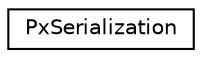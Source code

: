 digraph "Graphical Class Hierarchy"
{
  edge [fontname="Helvetica",fontsize="10",labelfontname="Helvetica",labelfontsize="10"];
  node [fontname="Helvetica",fontsize="10",shape=record];
  rankdir="LR";
  Node0 [label="PxSerialization",height=0.2,width=0.4,color="black", fillcolor="white", style="filled",URL="$classPxSerialization.html",tooltip="Utility functions for serialization. "];
}
